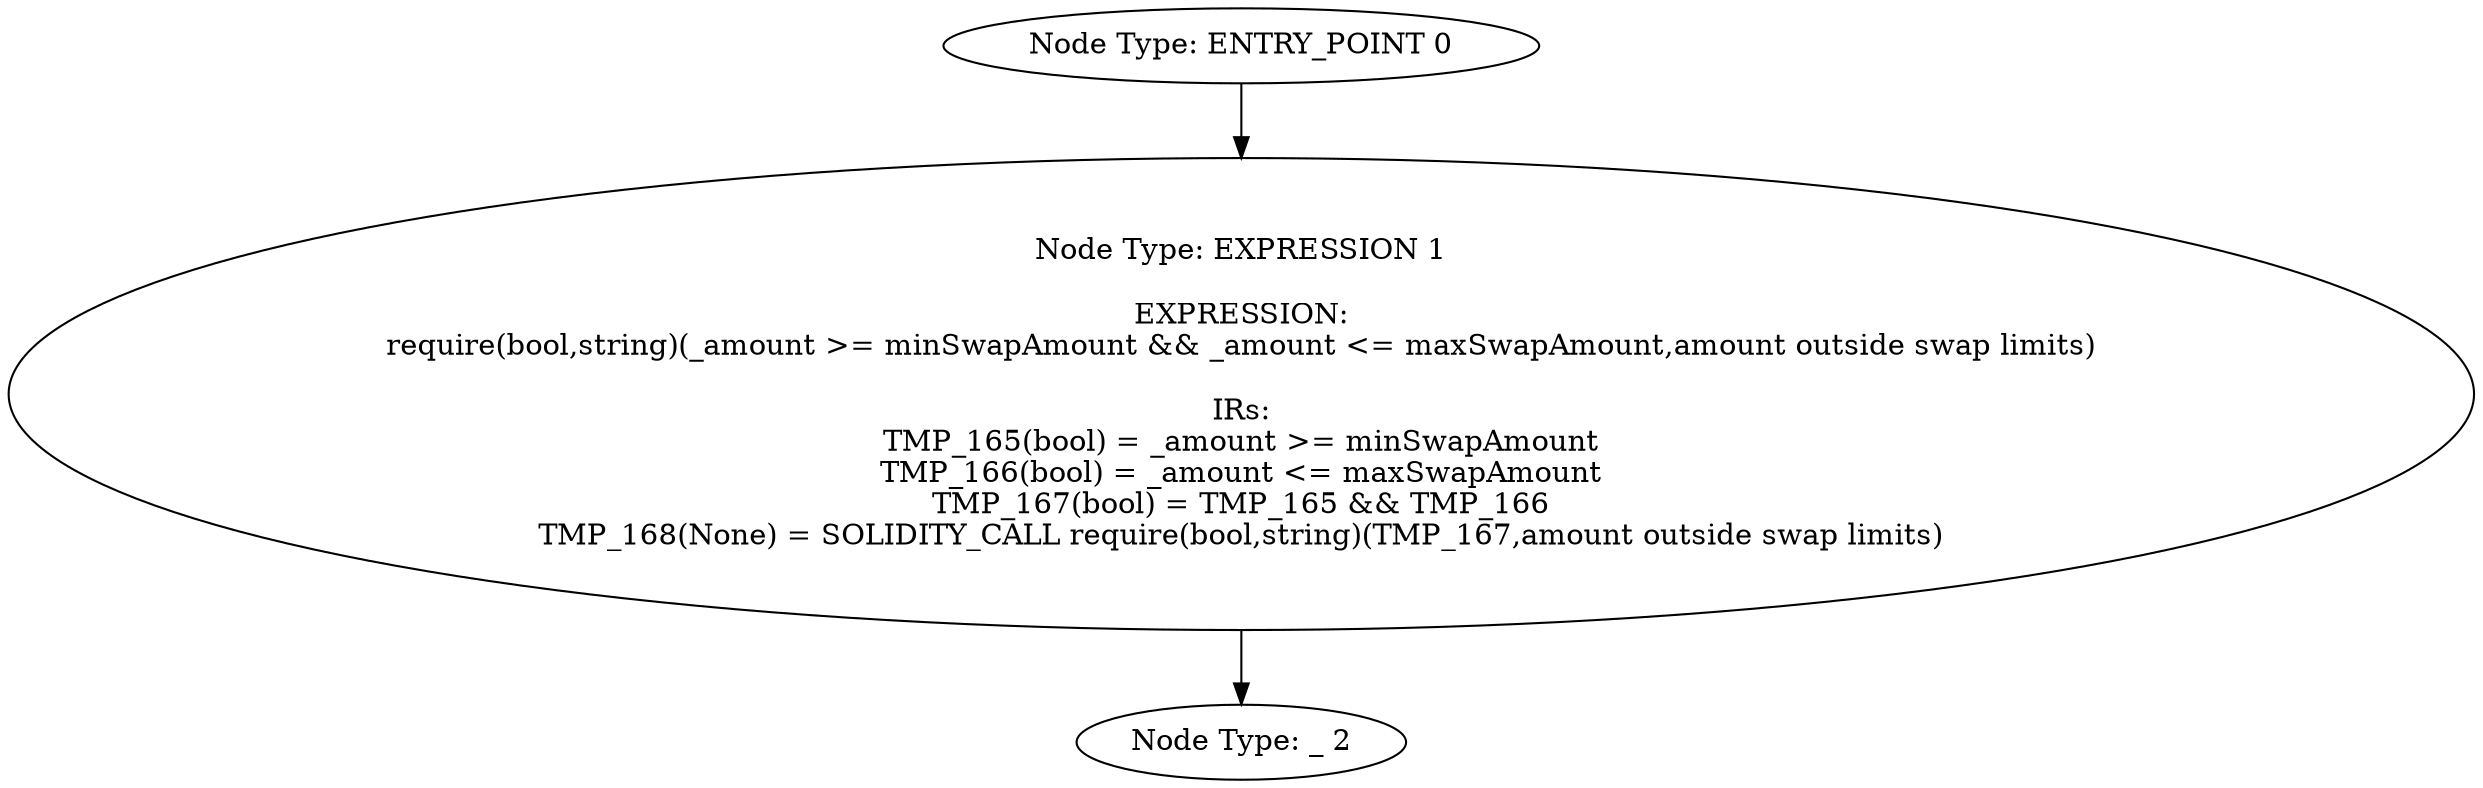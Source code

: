 digraph{
0[label="Node Type: ENTRY_POINT 0
"];
0->1;
1[label="Node Type: EXPRESSION 1

EXPRESSION:
require(bool,string)(_amount >= minSwapAmount && _amount <= maxSwapAmount,amount outside swap limits)

IRs:
TMP_165(bool) = _amount >= minSwapAmount
TMP_166(bool) = _amount <= maxSwapAmount
TMP_167(bool) = TMP_165 && TMP_166
TMP_168(None) = SOLIDITY_CALL require(bool,string)(TMP_167,amount outside swap limits)"];
1->2;
2[label="Node Type: _ 2
"];
}
